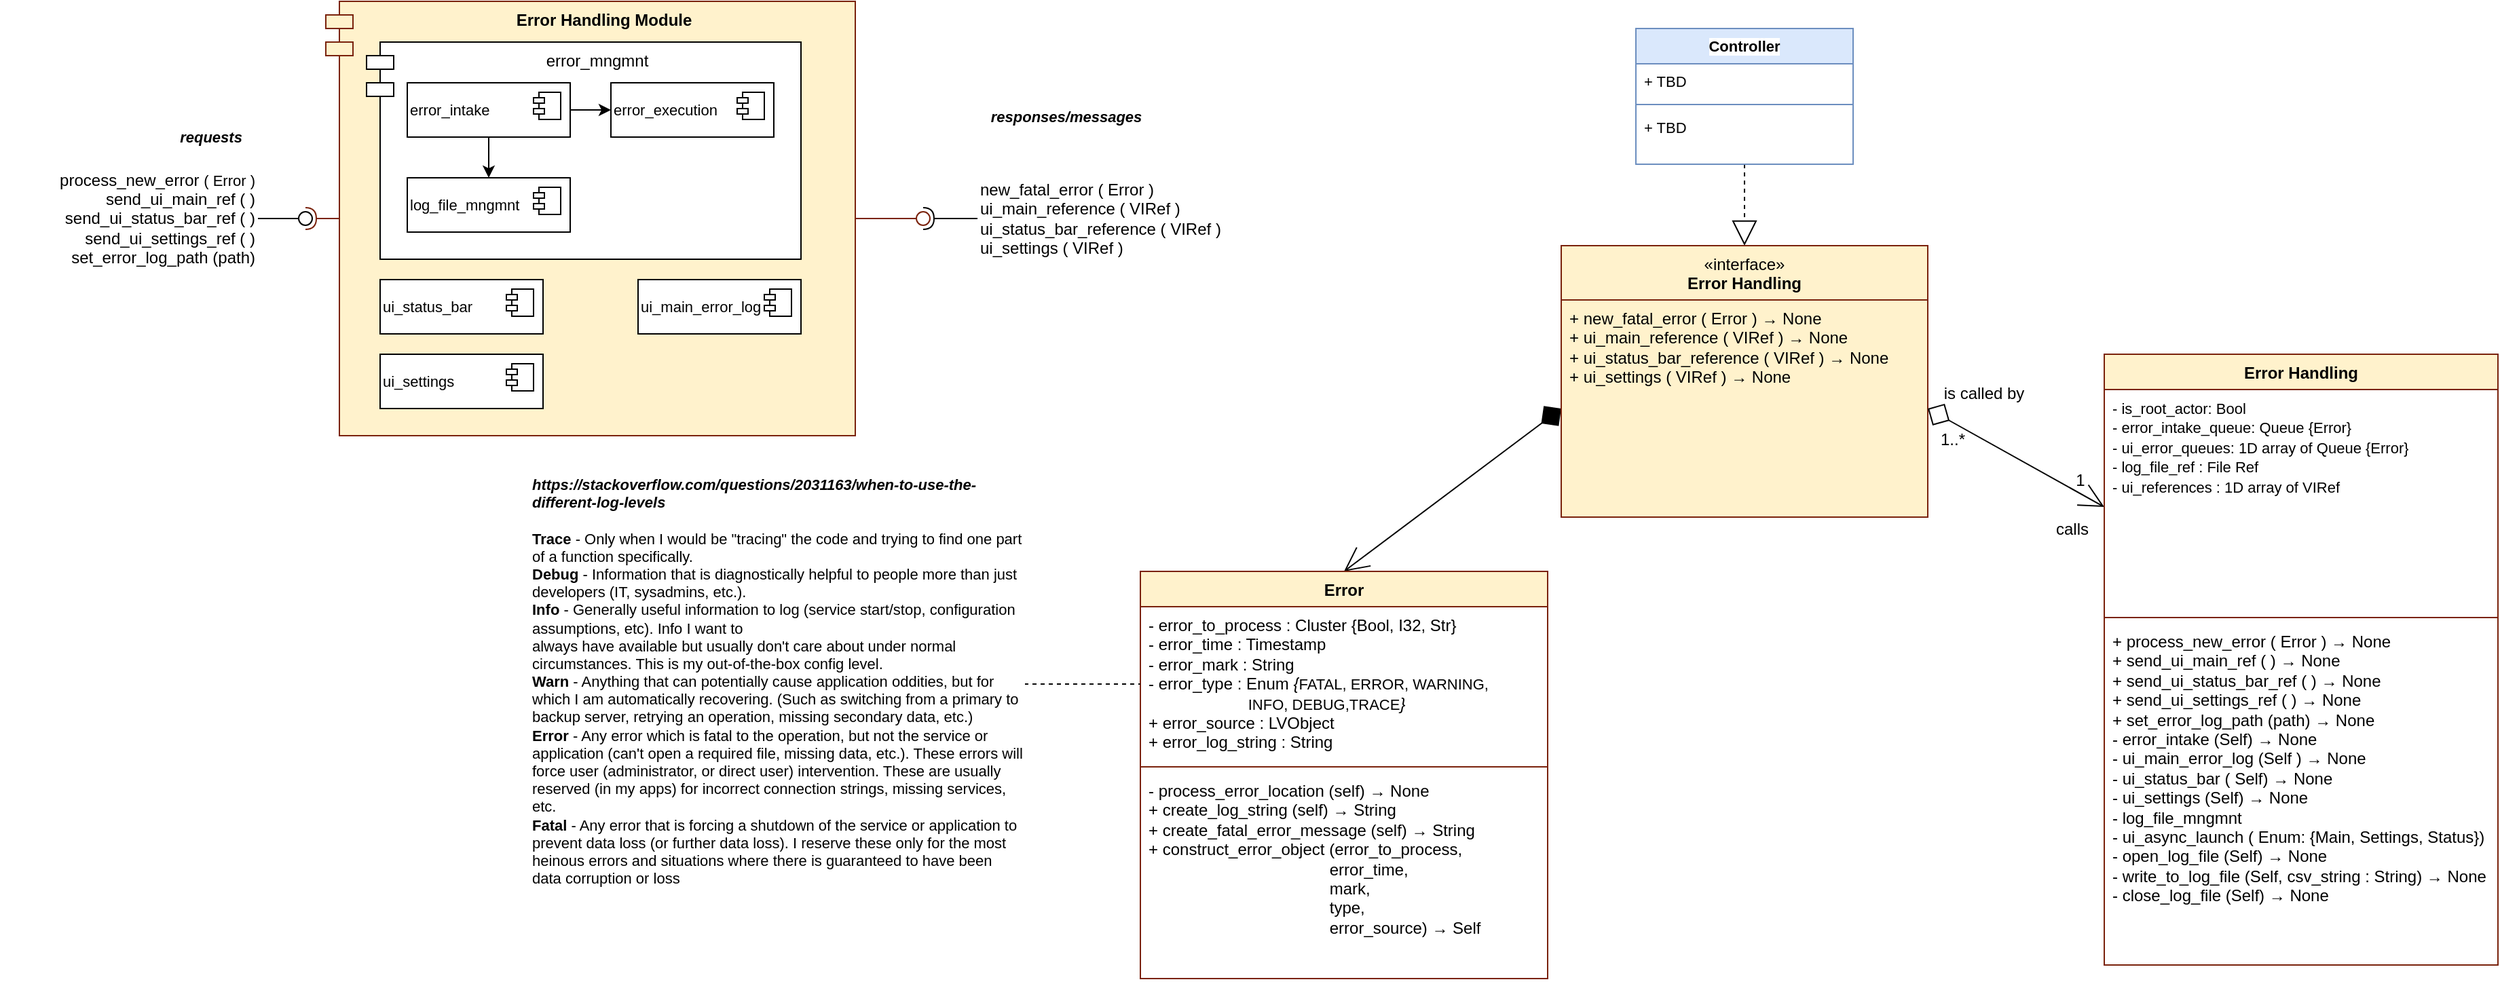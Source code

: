 <mxfile version="24.8.6">
  <diagram name="Page-1" id="v6uyenpPt0AhzXrct-F_">
    <mxGraphModel dx="1285" dy="729" grid="1" gridSize="10" guides="1" tooltips="1" connect="1" arrows="1" fold="1" page="1" pageScale="1" pageWidth="827" pageHeight="1169" math="0" shadow="0">
      <root>
        <mxCell id="0" />
        <mxCell id="1" parent="0" />
        <mxCell id="4-AjSyIpDvZ882Wc-98p-6" style="rounded=0;orthogonalLoop=1;jettySize=auto;html=1;exitX=0.5;exitY=0;exitDx=0;exitDy=0;entryX=0;entryY=0.5;entryDx=0;entryDy=0;endArrow=diamond;endFill=1;endSize=16;startArrow=open;startFill=0;startSize=16;" parent="1" source="4-AjSyIpDvZ882Wc-98p-1" target="4-AjSyIpDvZ882Wc-98p-10" edge="1">
          <mxGeometry relative="1" as="geometry">
            <mxPoint x="254" y="270" as="targetPoint" />
          </mxGeometry>
        </mxCell>
        <mxCell id="4-AjSyIpDvZ882Wc-98p-1" value="Error" style="swimlane;fontStyle=1;align=center;verticalAlign=top;childLayout=stackLayout;horizontal=1;startSize=26;horizontalStack=0;resizeParent=1;resizeParentMax=0;resizeLast=0;collapsible=1;marginBottom=0;whiteSpace=wrap;html=1;fillColor=#FFF2CC;strokeColor=#7A220C;" parent="1" vertex="1">
          <mxGeometry x="40" y="440" width="300" height="300" as="geometry" />
        </mxCell>
        <mxCell id="4-AjSyIpDvZ882Wc-98p-2" value="- error_to_process : Cluster {Bool, I32, Str}&lt;div&gt;- error_time : Timestamp&lt;/div&gt;&lt;div&gt;- error_mark : String&lt;/div&gt;&lt;div&gt;- error_type : Enum &lt;i&gt;{&lt;/i&gt;&lt;span style=&quot;font-size: 11px; text-wrap-mode: nowrap; background-color: rgb(255, 255, 255);&quot;&gt;FATAL, ERROR, WARNING,&amp;nbsp;&lt;/span&gt;&lt;/div&gt;&lt;div&gt;&lt;span style=&quot;font-size: 11px; text-wrap-mode: nowrap; background-color: rgb(255, 255, 255);&quot;&gt;&lt;span style=&quot;white-space: pre;&quot;&gt;&#x9;&lt;/span&gt;&lt;span style=&quot;white-space: pre;&quot;&gt;&#x9;&lt;/span&gt;&lt;span style=&quot;white-space: pre;&quot;&gt;&#x9;&lt;/span&gt;INFO, DEBUG,TRACE&lt;/span&gt;&lt;i&gt;}&lt;/i&gt;&lt;/div&gt;&lt;div&gt;+ error_source : LVObject&lt;/div&gt;&lt;div&gt;&lt;span style=&quot;background-color: initial;&quot;&gt;+ error_log_string : String&lt;/span&gt;&lt;/div&gt;" style="text;strokeColor=none;fillColor=none;align=left;verticalAlign=top;spacingLeft=4;spacingRight=4;overflow=hidden;rotatable=0;points=[[0,0.5],[1,0.5]];portConstraint=eastwest;whiteSpace=wrap;html=1;" parent="4-AjSyIpDvZ882Wc-98p-1" vertex="1">
          <mxGeometry y="26" width="300" height="114" as="geometry" />
        </mxCell>
        <mxCell id="4-AjSyIpDvZ882Wc-98p-3" value="" style="line;strokeWidth=1;fillColor=none;align=left;verticalAlign=middle;spacingTop=-1;spacingLeft=3;spacingRight=3;rotatable=0;labelPosition=right;points=[];portConstraint=eastwest;strokeColor=inherit;" parent="4-AjSyIpDvZ882Wc-98p-1" vertex="1">
          <mxGeometry y="140" width="300" height="8" as="geometry" />
        </mxCell>
        <mxCell id="4-AjSyIpDvZ882Wc-98p-4" value="- process_error_location (self) → None&lt;div&gt;+ create_log_string (self) → String&lt;/div&gt;&lt;div&gt;+ create_fatal_error_message (self) → String&lt;/div&gt;&lt;div&gt;+ construct_error_object (error_to_process,&amp;nbsp;&lt;/div&gt;&lt;div&gt;&lt;span style=&quot;white-space: pre;&quot;&gt;&#x9;&lt;/span&gt;&lt;span style=&quot;white-space: pre;&quot;&gt;&#x9;&lt;/span&gt;&lt;span style=&quot;white-space: pre;&quot;&gt;&#x9;&lt;/span&gt;&lt;span style=&quot;white-space: pre;&quot;&gt;&#x9;&lt;/span&gt;&lt;span style=&quot;white-space: pre;&quot;&gt;&#x9;&lt;/span&gt;error_time,&lt;br&gt;&lt;/div&gt;&lt;div&gt;&lt;span style=&quot;white-space: pre;&quot;&gt;&#x9;&lt;/span&gt;&lt;span style=&quot;white-space: pre;&quot;&gt;&#x9;&lt;/span&gt;&lt;span style=&quot;white-space: pre;&quot;&gt;&#x9;&lt;/span&gt;&lt;span style=&quot;white-space: pre;&quot;&gt;&#x9;&lt;/span&gt;&lt;span style=&quot;white-space: pre;&quot;&gt;&#x9;&lt;/span&gt;mark,&lt;br&gt;&lt;/div&gt;&lt;div&gt;&lt;span style=&quot;white-space: pre;&quot;&gt;&#x9;&lt;/span&gt;&lt;span style=&quot;white-space: pre;&quot;&gt;&#x9;&lt;/span&gt;&lt;span style=&quot;white-space: pre;&quot;&gt;&#x9;&lt;/span&gt;&lt;span style=&quot;white-space: pre;&quot;&gt;&#x9;&lt;/span&gt;&lt;span style=&quot;white-space: pre;&quot;&gt;&#x9;&lt;/span&gt;type,&lt;br&gt;&lt;/div&gt;&lt;div&gt;&lt;span style=&quot;white-space: pre;&quot;&gt;&#x9;&lt;/span&gt;&lt;span style=&quot;white-space: pre;&quot;&gt;&#x9;&lt;/span&gt;&lt;span style=&quot;white-space: pre;&quot;&gt;&#x9;&lt;/span&gt;&lt;span style=&quot;white-space: pre;&quot;&gt;&#x9;&lt;/span&gt;&lt;span style=&quot;white-space: pre;&quot;&gt;&#x9;&lt;/span&gt;error_source) → Self&lt;/div&gt;" style="text;strokeColor=none;fillColor=none;align=left;verticalAlign=top;spacingLeft=4;spacingRight=4;overflow=hidden;rotatable=0;points=[[0,0.5],[1,0.5]];portConstraint=eastwest;whiteSpace=wrap;html=1;" parent="4-AjSyIpDvZ882Wc-98p-1" vertex="1">
          <mxGeometry y="148" width="300" height="152" as="geometry" />
        </mxCell>
        <mxCell id="4-AjSyIpDvZ882Wc-98p-85" style="edgeStyle=none;shape=connector;rounded=0;orthogonalLoop=1;jettySize=auto;html=1;strokeColor=default;align=center;verticalAlign=middle;fontFamily=Helvetica;fontSize=11;fontColor=default;labelBackgroundColor=default;endArrow=block;endFill=0;endSize=16;entryX=0.5;entryY=0;entryDx=0;entryDy=0;dashed=1;exitX=0.5;exitY=1;exitDx=0;exitDy=0;" parent="1" source="4-AjSyIpDvZ882Wc-98p-81" target="4-AjSyIpDvZ882Wc-98p-7" edge="1">
          <mxGeometry relative="1" as="geometry">
            <mxPoint x="250" y="60" as="targetPoint" />
          </mxGeometry>
        </mxCell>
        <mxCell id="4-AjSyIpDvZ882Wc-98p-7" value="&lt;span style=&quot;font-weight: 400;&quot;&gt;«interface»&lt;/span&gt;&lt;br style=&quot;font-weight: 400;&quot;&gt;&lt;b&gt;Error Handling&lt;/b&gt;" style="swimlane;fontStyle=1;align=center;verticalAlign=top;childLayout=stackLayout;horizontal=1;startSize=40;horizontalStack=0;resizeParent=1;resizeParentMax=0;resizeLast=0;collapsible=1;marginBottom=0;whiteSpace=wrap;html=1;strokeColor=#7A220C;fillColor=#fff2cc;" parent="1" vertex="1">
          <mxGeometry x="350" y="200" width="270" height="200" as="geometry" />
        </mxCell>
        <mxCell id="4-AjSyIpDvZ882Wc-98p-10" value="+ new_fatal_error ( Error ) → None&lt;div&gt;+ ui_main_reference ( VIRef ) → None&lt;/div&gt;&lt;div&gt;+ ui_status_bar_reference&lt;span style=&quot;background-color: initial;&quot;&gt;&amp;nbsp;&lt;/span&gt;&lt;span style=&quot;background-color: initial;&quot;&gt;( VIRef ) → None&lt;/span&gt;&lt;/div&gt;&lt;div&gt;+&amp;nbsp;&lt;span style=&quot;background-color: initial;&quot;&gt;ui_settings&lt;/span&gt;&lt;span style=&quot;background-color: initial;&quot;&gt;&amp;nbsp;&lt;/span&gt;&lt;span style=&quot;background-color: initial;&quot;&gt;( VIRef ) → None&lt;/span&gt;&lt;/div&gt;" style="text;strokeColor=#7A220C;fillColor=#fff2cc;align=left;verticalAlign=top;spacingLeft=4;spacingRight=4;overflow=hidden;rotatable=0;points=[[0,0.5],[1,0.5]];portConstraint=eastwest;whiteSpace=wrap;html=1;" parent="4-AjSyIpDvZ882Wc-98p-7" vertex="1">
          <mxGeometry y="40" width="270" height="160" as="geometry" />
        </mxCell>
        <mxCell id="4-AjSyIpDvZ882Wc-98p-43" style="edgeStyle=none;shape=connector;rounded=0;orthogonalLoop=1;jettySize=auto;html=1;entryX=1;entryY=0.5;entryDx=0;entryDy=0;strokeColor=default;align=center;verticalAlign=middle;fontFamily=Helvetica;fontSize=11;fontColor=default;labelBackgroundColor=default;endArrow=diamond;endFill=0;exitX=0;exitY=0.25;exitDx=0;exitDy=0;endSize=16;startArrow=open;startFill=0;startSize=16;" parent="1" source="4-AjSyIpDvZ882Wc-98p-87" target="4-AjSyIpDvZ882Wc-98p-10" edge="1">
          <mxGeometry relative="1" as="geometry">
            <mxPoint x="600" y="333" as="sourcePoint" />
          </mxGeometry>
        </mxCell>
        <mxCell id="4-AjSyIpDvZ882Wc-98p-92" value="is called by" style="edgeLabel;html=1;align=center;verticalAlign=middle;resizable=0;points=[];strokeColor=#7A220C;spacingLeft=4;spacingRight=4;fontFamily=Helvetica;fontSize=12;fontColor=default;fillColor=#fff2cc;gradientColor=none;labelBackgroundColor=none;" parent="4-AjSyIpDvZ882Wc-98p-43" vertex="1" connectable="0">
          <mxGeometry x="0.833" y="-2" relative="1" as="geometry">
            <mxPoint x="29" y="-16" as="offset" />
          </mxGeometry>
        </mxCell>
        <mxCell id="4-AjSyIpDvZ882Wc-98p-93" value="1" style="edgeLabel;html=1;align=center;verticalAlign=middle;resizable=0;points=[];strokeColor=#7A220C;spacingLeft=4;spacingRight=4;fontFamily=Helvetica;fontSize=12;fontColor=default;fillColor=#fff2cc;gradientColor=none;labelBackgroundColor=none;" parent="4-AjSyIpDvZ882Wc-98p-43" vertex="1" connectable="0">
          <mxGeometry x="-0.878" y="1" relative="1" as="geometry">
            <mxPoint x="-10" y="-16" as="offset" />
          </mxGeometry>
        </mxCell>
        <mxCell id="4-AjSyIpDvZ882Wc-98p-94" value="calls" style="edgeLabel;html=1;align=center;verticalAlign=middle;resizable=0;points=[];strokeColor=#7A220C;spacingLeft=4;spacingRight=4;fontFamily=Helvetica;fontSize=12;fontColor=default;fillColor=#fff2cc;gradientColor=none;labelBackgroundColor=none;" parent="4-AjSyIpDvZ882Wc-98p-43" vertex="1" connectable="0">
          <mxGeometry x="-0.918" y="2" relative="1" as="geometry">
            <mxPoint x="-18" y="17" as="offset" />
          </mxGeometry>
        </mxCell>
        <mxCell id="4-AjSyIpDvZ882Wc-98p-95" value="1..*" style="edgeLabel;html=1;align=center;verticalAlign=middle;resizable=0;points=[];strokeColor=#7A220C;spacingLeft=4;spacingRight=4;fontFamily=Helvetica;fontSize=12;fontColor=default;fillColor=#fff2cc;gradientColor=none;labelBackgroundColor=none;" parent="4-AjSyIpDvZ882Wc-98p-43" vertex="1" connectable="0">
          <mxGeometry x="0.836" y="3" relative="1" as="geometry">
            <mxPoint x="8" y="14" as="offset" />
          </mxGeometry>
        </mxCell>
        <mxCell id="4-AjSyIpDvZ882Wc-98p-80" style="edgeStyle=none;shape=connector;rounded=0;orthogonalLoop=1;jettySize=auto;html=1;entryX=0;entryY=0.5;entryDx=0;entryDy=0;strokeColor=default;align=center;verticalAlign=middle;fontFamily=Helvetica;fontSize=11;fontColor=default;labelBackgroundColor=default;endArrow=none;endFill=0;dashed=1;" parent="1" source="4-AjSyIpDvZ882Wc-98p-79" target="4-AjSyIpDvZ882Wc-98p-2" edge="1">
          <mxGeometry relative="1" as="geometry" />
        </mxCell>
        <mxCell id="4-AjSyIpDvZ882Wc-98p-79" value="&lt;b&gt;&lt;i&gt;https://stackoverflow.com/questions/2031163/when-to-use-the-different-log-levels&lt;br&gt;&lt;/i&gt;&lt;/b&gt;&lt;br&gt;&lt;b&gt;Trace &lt;/b&gt;- Only when I would be &quot;tracing&quot; the code and trying to find one part of a function specifically.&lt;br&gt;&lt;b&gt;Debug &lt;/b&gt;- Information that is diagnostically helpful to people more than just developers (IT, sysadmins, etc.).&lt;br&gt;&lt;b&gt;Info &lt;/b&gt;- Generally useful information to log (service start/stop, configuration assumptions, etc). Info I want to&amp;nbsp;&lt;br&gt;always have available but usually don&#39;t care about under normal circumstances. This is my out-of-the-box config level.&lt;br&gt;&lt;b&gt;Warn &lt;/b&gt;- Anything that can potentially cause application oddities, but for which I am automatically recovering. (Such as switching from a primary to backup server, retrying an operation, missing secondary data, etc.)&lt;br&gt;&lt;b&gt;Error &lt;/b&gt;- Any error which is fatal to the operation, but not the service or application (can&#39;t open a required file, missing data, etc.). These errors will force user (administrator, or direct user) intervention. These are usually reserved (in my apps) for incorrect connection strings, missing services, etc.&lt;br&gt;&lt;b&gt;Fatal &lt;/b&gt;- Any error that is forcing a shutdown of the service or application to prevent data loss (or further data loss). I reserve these only for the most heinous errors and situations where there is guaranteed to have been data corruption or loss" style="text;overflow=hidden;rounded=0;fontFamily=Helvetica;fontSize=11;fontColor=default;labelBackgroundColor=default;whiteSpace=wrap;html=1;" parent="1" vertex="1">
          <mxGeometry x="-410" y="363" width="364.5" height="320" as="geometry" />
        </mxCell>
        <mxCell id="4-AjSyIpDvZ882Wc-98p-81" value="Controller" style="swimlane;fontStyle=1;align=center;verticalAlign=top;childLayout=stackLayout;horizontal=1;startSize=26;horizontalStack=0;resizeParent=1;resizeParentMax=0;resizeLast=0;collapsible=1;marginBottom=0;whiteSpace=wrap;html=1;fontFamily=Helvetica;fontSize=11;labelBackgroundColor=default;fillColor=#dae8fc;strokeColor=#6c8ebf;" parent="1" vertex="1">
          <mxGeometry x="405" y="40" width="160" height="100" as="geometry">
            <mxRectangle x="405" y="40" width="90" height="30" as="alternateBounds" />
          </mxGeometry>
        </mxCell>
        <mxCell id="4-AjSyIpDvZ882Wc-98p-82" value="+ TBD" style="text;strokeColor=none;fillColor=none;align=left;verticalAlign=top;spacingLeft=4;spacingRight=4;overflow=hidden;rotatable=0;points=[[0,0.5],[1,0.5]];portConstraint=eastwest;whiteSpace=wrap;html=1;fontFamily=Helvetica;fontSize=11;fontColor=default;labelBackgroundColor=default;" parent="4-AjSyIpDvZ882Wc-98p-81" vertex="1">
          <mxGeometry y="26" width="160" height="26" as="geometry" />
        </mxCell>
        <mxCell id="4-AjSyIpDvZ882Wc-98p-83" value="" style="line;strokeWidth=1;fillColor=none;align=left;verticalAlign=middle;spacingTop=-1;spacingLeft=3;spacingRight=3;rotatable=0;labelPosition=right;points=[];portConstraint=eastwest;strokeColor=inherit;fontFamily=Helvetica;fontSize=11;fontColor=default;labelBackgroundColor=default;" parent="4-AjSyIpDvZ882Wc-98p-81" vertex="1">
          <mxGeometry y="52" width="160" height="8" as="geometry" />
        </mxCell>
        <mxCell id="4-AjSyIpDvZ882Wc-98p-84" value="+ TBD" style="text;strokeColor=none;fillColor=none;align=left;verticalAlign=top;spacingLeft=4;spacingRight=4;overflow=hidden;rotatable=0;points=[[0,0.5],[1,0.5]];portConstraint=eastwest;whiteSpace=wrap;html=1;fontFamily=Helvetica;fontSize=11;fontColor=default;labelBackgroundColor=default;" parent="4-AjSyIpDvZ882Wc-98p-81" vertex="1">
          <mxGeometry y="60" width="160" height="40" as="geometry" />
        </mxCell>
        <mxCell id="4-AjSyIpDvZ882Wc-98p-87" value="&lt;b&gt;Error Handling&lt;/b&gt;" style="swimlane;fontStyle=1;align=center;verticalAlign=top;childLayout=stackLayout;horizontal=1;startSize=26;horizontalStack=0;resizeParent=1;resizeParentMax=0;resizeLast=0;collapsible=1;marginBottom=0;whiteSpace=wrap;html=1;strokeColor=#7A220C;spacingLeft=4;spacingRight=4;fontFamily=Helvetica;fontSize=12;fontColor=default;fillColor=#fff2cc;gradientColor=none;" parent="1" vertex="1">
          <mxGeometry x="750" y="280" width="290" height="450" as="geometry" />
        </mxCell>
        <mxCell id="4-AjSyIpDvZ882Wc-98p-88" value="&lt;span style=&quot;font-size: 11px;&quot;&gt;- is_root_actor: Bool&lt;/span&gt;&lt;div&gt;&lt;span style=&quot;font-size: 11px;&quot;&gt;- error_intake_queue: Queue {Error}&lt;/span&gt;&lt;/div&gt;&lt;div&gt;&lt;span style=&quot;font-size: 11px;&quot;&gt;- ui_error_queues: 1D array of Queue {Error}&lt;/span&gt;&lt;/div&gt;&lt;div&gt;&lt;span style=&quot;font-size: 11px;&quot;&gt;- log_file_ref : File Ref&lt;/span&gt;&lt;/div&gt;&lt;div&gt;&lt;span style=&quot;font-size: 11px;&quot;&gt;- ui_references : 1D array of VIRef&lt;/span&gt;&lt;/div&gt;" style="text;strokeColor=none;fillColor=none;align=left;verticalAlign=top;spacingLeft=4;spacingRight=4;overflow=hidden;rotatable=0;points=[[0,0.5],[1,0.5]];portConstraint=eastwest;whiteSpace=wrap;html=1;fontFamily=Helvetica;fontSize=12;fontColor=default;" parent="4-AjSyIpDvZ882Wc-98p-87" vertex="1">
          <mxGeometry y="26" width="290" height="164" as="geometry" />
        </mxCell>
        <mxCell id="4-AjSyIpDvZ882Wc-98p-89" value="" style="line;strokeWidth=1;fillColor=none;align=left;verticalAlign=middle;spacingTop=-1;spacingLeft=3;spacingRight=3;rotatable=0;labelPosition=right;points=[];portConstraint=eastwest;strokeColor=inherit;fontFamily=Helvetica;fontSize=12;fontColor=default;" parent="4-AjSyIpDvZ882Wc-98p-87" vertex="1">
          <mxGeometry y="190" width="290" height="8" as="geometry" />
        </mxCell>
        <mxCell id="4-AjSyIpDvZ882Wc-98p-90" value="+ process_new_error ( Error ) → None&lt;div&gt;+ send_ui_main_ref ( )&lt;span style=&quot;background-color: initial;&quot;&gt;&amp;nbsp;&lt;/span&gt;&lt;span style=&quot;background-color: initial;&quot;&gt;→ None&lt;/span&gt;&lt;/div&gt;&lt;div&gt;+ send_ui_status_bar_ref&amp;nbsp;( )&amp;nbsp;→ None&lt;br&gt;&lt;div&gt;+ send_ui_settings_ref&lt;span style=&quot;background-color: initial;&quot;&gt;&amp;nbsp;&lt;/span&gt;&lt;span style=&quot;background-color: initial;&quot;&gt;( )&lt;/span&gt;&lt;span style=&quot;background-color: initial;&quot;&gt;&amp;nbsp;&lt;/span&gt;&lt;span style=&quot;background-color: initial;&quot;&gt;→ None&lt;/span&gt;&lt;/div&gt;&lt;div&gt;&lt;span style=&quot;background-color: initial;&quot;&gt;+ set_error_log_path (path) → None&lt;/span&gt;&lt;/div&gt;&lt;div&gt;&lt;span style=&quot;background-color: initial;&quot;&gt;- error_intake (Self) → None&lt;/span&gt;&lt;/div&gt;&lt;div&gt;- ui_main_error_log&lt;span style=&quot;background-color: initial;&quot;&gt;&amp;nbsp;&lt;/span&gt;&lt;span style=&quot;background-color: initial;&quot;&gt;(&lt;/span&gt;&lt;span style=&quot;background-color: initial;&quot;&gt;Self&lt;/span&gt;&lt;span style=&quot;background-color: initial;&quot;&gt;&amp;nbsp;)&lt;/span&gt;&lt;span style=&quot;background-color: initial;&quot;&gt;&amp;nbsp;&lt;/span&gt;&lt;span style=&quot;background-color: initial;&quot;&gt;→ None&lt;/span&gt;&lt;/div&gt;&lt;div&gt;- ui_status_bar&lt;span style=&quot;background-color: initial;&quot;&gt;&amp;nbsp;&lt;/span&gt;&lt;span style=&quot;background-color: initial;&quot;&gt;(&amp;nbsp;&lt;/span&gt;&lt;span style=&quot;background-color: initial;&quot;&gt;Self&lt;/span&gt;&lt;span style=&quot;background-color: initial;&quot;&gt;)&lt;/span&gt;&lt;span style=&quot;background-color: initial;&quot;&gt;&amp;nbsp;&lt;/span&gt;&lt;span style=&quot;background-color: initial;&quot;&gt;→ None&lt;/span&gt;&lt;/div&gt;&lt;div&gt;&lt;span style=&quot;background-color: initial;&quot;&gt;- ui_settings&lt;/span&gt;&lt;span style=&quot;background-color: initial;&quot;&gt;&amp;nbsp;&lt;/span&gt;&lt;span style=&quot;background-color: initial;&quot;&gt;(&lt;/span&gt;&lt;span style=&quot;background-color: initial;&quot;&gt;Self&lt;/span&gt;&lt;span style=&quot;background-color: initial;&quot;&gt;)&lt;/span&gt;&lt;span style=&quot;background-color: initial;&quot;&gt;&amp;nbsp;&lt;/span&gt;&lt;span style=&quot;background-color: initial;&quot;&gt;→ None&lt;/span&gt;&lt;/div&gt;&lt;div&gt;- log_file_mngmnt&lt;/div&gt;&lt;/div&gt;&lt;div&gt;- ui_async_launch ( Enum: {Main, Settings, Status})&lt;/div&gt;&lt;div&gt;- open_log_file (Self) → None&lt;/div&gt;&lt;div&gt;- write_to_log_file (Self, csv_string : String) → None&lt;/div&gt;&lt;div&gt;- close_log_file (Self) → None&lt;br&gt;&lt;/div&gt;" style="text;strokeColor=none;fillColor=none;align=left;verticalAlign=top;spacingLeft=4;spacingRight=4;overflow=hidden;rotatable=0;points=[[0,0.5],[1,0.5]];portConstraint=eastwest;whiteSpace=wrap;html=1;fontFamily=Helvetica;fontSize=12;fontColor=default;" parent="4-AjSyIpDvZ882Wc-98p-87" vertex="1">
          <mxGeometry y="198" width="290" height="252" as="geometry" />
        </mxCell>
        <mxCell id="OTXjXZgWHcr9sIk7zCdE-17" value="" style="group" parent="1" vertex="1" connectable="0">
          <mxGeometry x="-800" y="20" width="910" height="320" as="geometry" />
        </mxCell>
        <mxCell id="4-AjSyIpDvZ882Wc-98p-16" value="&lt;b style=&quot;font-size: 12px;&quot;&gt;Error Handling Module&lt;/b&gt;" style="shape=module;align=left;spacingLeft=20;align=center;verticalAlign=top;whiteSpace=wrap;html=1;fontFamily=Helvetica;fontSize=11;labelBackgroundColor=none;fillColor=#fff2cc;strokeColor=#7A220C;" parent="OTXjXZgWHcr9sIk7zCdE-17" vertex="1">
          <mxGeometry x="240" width="390" height="320" as="geometry" />
        </mxCell>
        <mxCell id="4-AjSyIpDvZ882Wc-98p-17" value="" style="rounded=0;orthogonalLoop=1;jettySize=auto;html=1;endArrow=halfCircle;endFill=0;endSize=6;strokeWidth=1;sketch=0;strokeColor=#7A220C;align=center;verticalAlign=middle;fontFamily=Helvetica;fontSize=11;fontColor=default;labelBackgroundColor=default;exitX=0;exitY=0.5;exitDx=10;exitDy=0;exitPerimeter=0;fillColor=#fff2cc;" parent="OTXjXZgWHcr9sIk7zCdE-17" source="4-AjSyIpDvZ882Wc-98p-16" target="4-AjSyIpDvZ882Wc-98p-19" edge="1">
          <mxGeometry relative="1" as="geometry">
            <mxPoint x="350" y="140" as="sourcePoint" />
          </mxGeometry>
        </mxCell>
        <mxCell id="4-AjSyIpDvZ882Wc-98p-18" value="" style="rounded=0;orthogonalLoop=1;jettySize=auto;html=1;endArrow=oval;endFill=0;sketch=0;sourcePerimeterSpacing=0;targetPerimeterSpacing=0;endSize=10;strokeColor=default;align=center;verticalAlign=middle;fontFamily=Helvetica;fontSize=11;fontColor=default;labelBackgroundColor=default;entryX=0.7;entryY=0.633;entryDx=0;entryDy=0;entryPerimeter=0;exitX=1;exitY=0.5;exitDx=0;exitDy=0;" parent="OTXjXZgWHcr9sIk7zCdE-17" source="4-AjSyIpDvZ882Wc-98p-42" target="4-AjSyIpDvZ882Wc-98p-19" edge="1">
          <mxGeometry relative="1" as="geometry">
            <mxPoint x="185" y="155" as="sourcePoint" />
          </mxGeometry>
        </mxCell>
        <mxCell id="4-AjSyIpDvZ882Wc-98p-19" value="" style="ellipse;whiteSpace=wrap;html=1;align=center;aspect=fixed;fillColor=none;strokeColor=none;resizable=0;perimeter=centerPerimeter;rotatable=0;allowArrows=0;points=[];outlineConnect=1;fontFamily=Helvetica;fontSize=11;fontColor=default;labelBackgroundColor=default;" parent="OTXjXZgWHcr9sIk7zCdE-17" vertex="1">
          <mxGeometry x="220" y="155" width="10" height="10" as="geometry" />
        </mxCell>
        <mxCell id="4-AjSyIpDvZ882Wc-98p-27" value="ui_main_error_log" style="html=1;dropTarget=0;whiteSpace=wrap;fontFamily=Helvetica;fontSize=11;fontColor=default;labelBackgroundColor=default;align=left;" parent="OTXjXZgWHcr9sIk7zCdE-17" vertex="1">
          <mxGeometry x="470" y="205" width="120" height="40" as="geometry" />
        </mxCell>
        <mxCell id="4-AjSyIpDvZ882Wc-98p-28" value="" style="shape=module;jettyWidth=8;jettyHeight=4;fontFamily=Helvetica;fontSize=11;fontColor=default;labelBackgroundColor=default;" parent="4-AjSyIpDvZ882Wc-98p-27" vertex="1">
          <mxGeometry x="1" width="20" height="20" relative="1" as="geometry">
            <mxPoint x="-27" y="7" as="offset" />
          </mxGeometry>
        </mxCell>
        <mxCell id="4-AjSyIpDvZ882Wc-98p-29" value="&lt;span style=&quot;text-align: center;&quot;&gt;ui_status_bar&lt;/span&gt;" style="html=1;dropTarget=0;whiteSpace=wrap;fontFamily=Helvetica;fontSize=11;fontColor=default;labelBackgroundColor=default;align=left;" parent="OTXjXZgWHcr9sIk7zCdE-17" vertex="1">
          <mxGeometry x="280" y="205" width="120" height="40" as="geometry" />
        </mxCell>
        <mxCell id="4-AjSyIpDvZ882Wc-98p-30" value="" style="shape=module;jettyWidth=8;jettyHeight=4;fontFamily=Helvetica;fontSize=11;fontColor=default;labelBackgroundColor=default;" parent="4-AjSyIpDvZ882Wc-98p-29" vertex="1">
          <mxGeometry x="1" width="20" height="20" relative="1" as="geometry">
            <mxPoint x="-27" y="7" as="offset" />
          </mxGeometry>
        </mxCell>
        <mxCell id="4-AjSyIpDvZ882Wc-98p-35" value="" style="rounded=0;orthogonalLoop=1;jettySize=auto;html=1;endArrow=halfCircle;endFill=0;endSize=6;strokeWidth=1;sketch=0;strokeColor=default;align=center;verticalAlign=middle;fontFamily=Helvetica;fontSize=11;fontColor=default;labelBackgroundColor=default;exitX=0;exitY=0.5;exitDx=0;exitDy=0;" parent="OTXjXZgWHcr9sIk7zCdE-17" source="4-AjSyIpDvZ882Wc-98p-41" edge="1">
          <mxGeometry relative="1" as="geometry">
            <mxPoint x="720" y="140" as="sourcePoint" />
            <mxPoint x="680" y="160" as="targetPoint" />
          </mxGeometry>
        </mxCell>
        <mxCell id="4-AjSyIpDvZ882Wc-98p-36" value="" style="rounded=0;orthogonalLoop=1;jettySize=auto;html=1;endArrow=oval;endFill=0;sketch=0;sourcePerimeterSpacing=0;targetPerimeterSpacing=0;endSize=10;strokeColor=#7A220C;align=center;verticalAlign=middle;fontFamily=Helvetica;fontSize=11;fontColor=default;labelBackgroundColor=default;exitX=1;exitY=0.5;exitDx=0;exitDy=0;fillColor=#fff2cc;" parent="OTXjXZgWHcr9sIk7zCdE-17" source="4-AjSyIpDvZ882Wc-98p-16" edge="1">
          <mxGeometry relative="1" as="geometry">
            <mxPoint x="650" y="135" as="sourcePoint" />
            <mxPoint x="680" y="160" as="targetPoint" />
          </mxGeometry>
        </mxCell>
        <mxCell id="4-AjSyIpDvZ882Wc-98p-67" value="&lt;span style=&quot;text-align: center;&quot;&gt;ui_settings&lt;/span&gt;" style="html=1;dropTarget=0;whiteSpace=wrap;fontFamily=Helvetica;fontSize=11;fontColor=default;labelBackgroundColor=default;align=left;" parent="OTXjXZgWHcr9sIk7zCdE-17" vertex="1">
          <mxGeometry x="280" y="260" width="120" height="40" as="geometry" />
        </mxCell>
        <mxCell id="4-AjSyIpDvZ882Wc-98p-68" value="" style="shape=module;jettyWidth=8;jettyHeight=4;fontFamily=Helvetica;fontSize=11;fontColor=default;labelBackgroundColor=default;" parent="4-AjSyIpDvZ882Wc-98p-67" vertex="1">
          <mxGeometry x="1" width="20" height="20" relative="1" as="geometry">
            <mxPoint x="-27" y="7" as="offset" />
          </mxGeometry>
        </mxCell>
        <mxCell id="OTXjXZgWHcr9sIk7zCdE-14" value="" style="group" parent="OTXjXZgWHcr9sIk7zCdE-17" vertex="1" connectable="0">
          <mxGeometry x="720" y="70" width="190" height="150" as="geometry" />
        </mxCell>
        <mxCell id="4-AjSyIpDvZ882Wc-98p-39" value="&lt;i&gt;responses/messages&lt;/i&gt;" style="text;html=1;align=center;verticalAlign=middle;resizable=0;points=[];autosize=1;strokeColor=none;fillColor=none;fontFamily=Helvetica;fontSize=11;fontColor=default;labelBackgroundColor=default;fontStyle=1" parent="OTXjXZgWHcr9sIk7zCdE-14" vertex="1">
          <mxGeometry width="130" height="30" as="geometry" />
        </mxCell>
        <mxCell id="4-AjSyIpDvZ882Wc-98p-41" value="&lt;span style=&quot;font-size: 12px;&quot;&gt;new_fatal_error ( Error )&lt;/span&gt;&lt;div&gt;&lt;span style=&quot;font-size: 12px;&quot;&gt;ui_main_reference ( VIRef )&lt;/span&gt;&lt;span style=&quot;font-size: 12px;&quot;&gt;&lt;/span&gt;&lt;/div&gt;&lt;div&gt;&lt;span style=&quot;font-size: 12px;&quot;&gt;ui_status_bar_reference&lt;/span&gt;&lt;span style=&quot;font-size: 12px;&quot;&gt;&amp;nbsp;&lt;/span&gt;&lt;span style=&quot;font-size: 12px;&quot;&gt;( VIRef )&lt;/span&gt;&lt;span style=&quot;font-size: 12px;&quot;&gt;&lt;/span&gt;&lt;/div&gt;&lt;div&gt;&lt;span style=&quot;font-size: 12px;&quot;&gt;ui_settings&lt;/span&gt;&lt;span style=&quot;font-size: 12px;&quot;&gt;&amp;nbsp;&lt;/span&gt;&lt;span style=&quot;font-size: 12px;&quot;&gt;( VIRef )&amp;nbsp;&lt;/span&gt;&lt;/div&gt;" style="rounded=0;whiteSpace=wrap;html=1;fontFamily=Helvetica;fontSize=11;fontColor=default;labelBackgroundColor=none;strokeColor=none;align=left;fillColor=none;" parent="OTXjXZgWHcr9sIk7zCdE-14" vertex="1">
          <mxGeometry y="30" width="190" height="120" as="geometry" />
        </mxCell>
        <mxCell id="OTXjXZgWHcr9sIk7zCdE-15" value="" style="group" parent="OTXjXZgWHcr9sIk7zCdE-17" vertex="1" connectable="0">
          <mxGeometry x="270" y="30" width="320" height="160" as="geometry" />
        </mxCell>
        <mxCell id="OTXjXZgWHcr9sIk7zCdE-3" value="error_mngmnt" style="shape=module;align=left;spacingLeft=20;align=center;verticalAlign=top;whiteSpace=wrap;html=1;" parent="OTXjXZgWHcr9sIk7zCdE-15" vertex="1">
          <mxGeometry width="320" height="160" as="geometry" />
        </mxCell>
        <mxCell id="OTXjXZgWHcr9sIk7zCdE-1" value="log_file_mngmnt" style="html=1;dropTarget=0;whiteSpace=wrap;fontFamily=Helvetica;fontSize=11;fontColor=default;labelBackgroundColor=default;align=left;" parent="OTXjXZgWHcr9sIk7zCdE-15" vertex="1">
          <mxGeometry x="30" y="100" width="120" height="40" as="geometry" />
        </mxCell>
        <mxCell id="OTXjXZgWHcr9sIk7zCdE-2" value="" style="shape=module;jettyWidth=8;jettyHeight=4;fontFamily=Helvetica;fontSize=11;fontColor=default;labelBackgroundColor=default;" parent="OTXjXZgWHcr9sIk7zCdE-1" vertex="1">
          <mxGeometry x="1" width="20" height="20" relative="1" as="geometry">
            <mxPoint x="-27" y="7" as="offset" />
          </mxGeometry>
        </mxCell>
        <mxCell id="OTXjXZgWHcr9sIk7zCdE-9" style="rounded=0;orthogonalLoop=1;jettySize=auto;html=1;exitX=0.5;exitY=1;exitDx=0;exitDy=0;entryX=0.5;entryY=0;entryDx=0;entryDy=0;" parent="OTXjXZgWHcr9sIk7zCdE-15" source="OTXjXZgWHcr9sIk7zCdE-6" target="OTXjXZgWHcr9sIk7zCdE-1" edge="1">
          <mxGeometry relative="1" as="geometry" />
        </mxCell>
        <mxCell id="OTXjXZgWHcr9sIk7zCdE-12" style="rounded=0;orthogonalLoop=1;jettySize=auto;html=1;exitX=1;exitY=0.5;exitDx=0;exitDy=0;entryX=0;entryY=0.5;entryDx=0;entryDy=0;" parent="OTXjXZgWHcr9sIk7zCdE-15" source="OTXjXZgWHcr9sIk7zCdE-6" target="OTXjXZgWHcr9sIk7zCdE-10" edge="1">
          <mxGeometry relative="1" as="geometry" />
        </mxCell>
        <mxCell id="OTXjXZgWHcr9sIk7zCdE-6" value="error_intake" style="html=1;dropTarget=0;whiteSpace=wrap;fontFamily=Helvetica;fontSize=11;fontColor=default;labelBackgroundColor=default;align=left;" parent="OTXjXZgWHcr9sIk7zCdE-15" vertex="1">
          <mxGeometry x="30" y="30" width="120" height="40" as="geometry" />
        </mxCell>
        <mxCell id="OTXjXZgWHcr9sIk7zCdE-7" value="" style="shape=module;jettyWidth=8;jettyHeight=4;fontFamily=Helvetica;fontSize=11;fontColor=default;labelBackgroundColor=default;" parent="OTXjXZgWHcr9sIk7zCdE-6" vertex="1">
          <mxGeometry x="1" width="20" height="20" relative="1" as="geometry">
            <mxPoint x="-27" y="7" as="offset" />
          </mxGeometry>
        </mxCell>
        <mxCell id="OTXjXZgWHcr9sIk7zCdE-10" value="error_execution" style="html=1;dropTarget=0;whiteSpace=wrap;fontFamily=Helvetica;fontSize=11;fontColor=default;labelBackgroundColor=default;align=left;" parent="OTXjXZgWHcr9sIk7zCdE-15" vertex="1">
          <mxGeometry x="180" y="30" width="120" height="40" as="geometry" />
        </mxCell>
        <mxCell id="OTXjXZgWHcr9sIk7zCdE-11" value="" style="shape=module;jettyWidth=8;jettyHeight=4;fontFamily=Helvetica;fontSize=11;fontColor=default;labelBackgroundColor=default;" parent="OTXjXZgWHcr9sIk7zCdE-10" vertex="1">
          <mxGeometry x="1" width="20" height="20" relative="1" as="geometry">
            <mxPoint x="-27" y="7" as="offset" />
          </mxGeometry>
        </mxCell>
        <mxCell id="OTXjXZgWHcr9sIk7zCdE-16" value="" style="group" parent="OTXjXZgWHcr9sIk7zCdE-17" vertex="1" connectable="0">
          <mxGeometry y="85" width="190" height="120" as="geometry" />
        </mxCell>
        <mxCell id="4-AjSyIpDvZ882Wc-98p-38" value="&lt;i&gt;requests&lt;/i&gt;" style="text;html=1;align=center;verticalAlign=middle;resizable=0;points=[];autosize=1;strokeColor=none;fillColor=none;fontFamily=Helvetica;fontSize=11;fontColor=default;labelBackgroundColor=default;fontStyle=1" parent="OTXjXZgWHcr9sIk7zCdE-16" vertex="1">
          <mxGeometry x="120" width="70" height="30" as="geometry" />
        </mxCell>
        <mxCell id="4-AjSyIpDvZ882Wc-98p-42" value="&lt;span style=&quot;font-size: 12px;&quot;&gt;process_new_error&amp;nbsp;&lt;/span&gt;( Error )&lt;div&gt;&lt;span style=&quot;font-size: 12px;&quot;&gt;send_ui_main_ref ( )&lt;/span&gt;&lt;/div&gt;&lt;div&gt;&lt;span style=&quot;font-size: 12px;&quot;&gt;send_ui_status_bar_ref ( )&lt;/span&gt;&lt;span style=&quot;font-size: 12px;&quot;&gt;&lt;/span&gt;&lt;/div&gt;&lt;div&gt;&lt;span style=&quot;font-size: 12px;&quot;&gt;send_ui_settings_ref ( )&lt;/span&gt;&lt;/div&gt;&lt;div&gt;&lt;span style=&quot;font-size: 12px;&quot;&gt;set_error_log_path (path)&lt;/span&gt;&lt;/div&gt;" style="rounded=0;whiteSpace=wrap;html=1;fontFamily=Helvetica;fontSize=11;fontColor=default;labelBackgroundColor=none;strokeColor=none;align=right;fillColor=none;" parent="OTXjXZgWHcr9sIk7zCdE-16" vertex="1">
          <mxGeometry y="30" width="190" height="90" as="geometry" />
        </mxCell>
      </root>
    </mxGraphModel>
  </diagram>
</mxfile>
